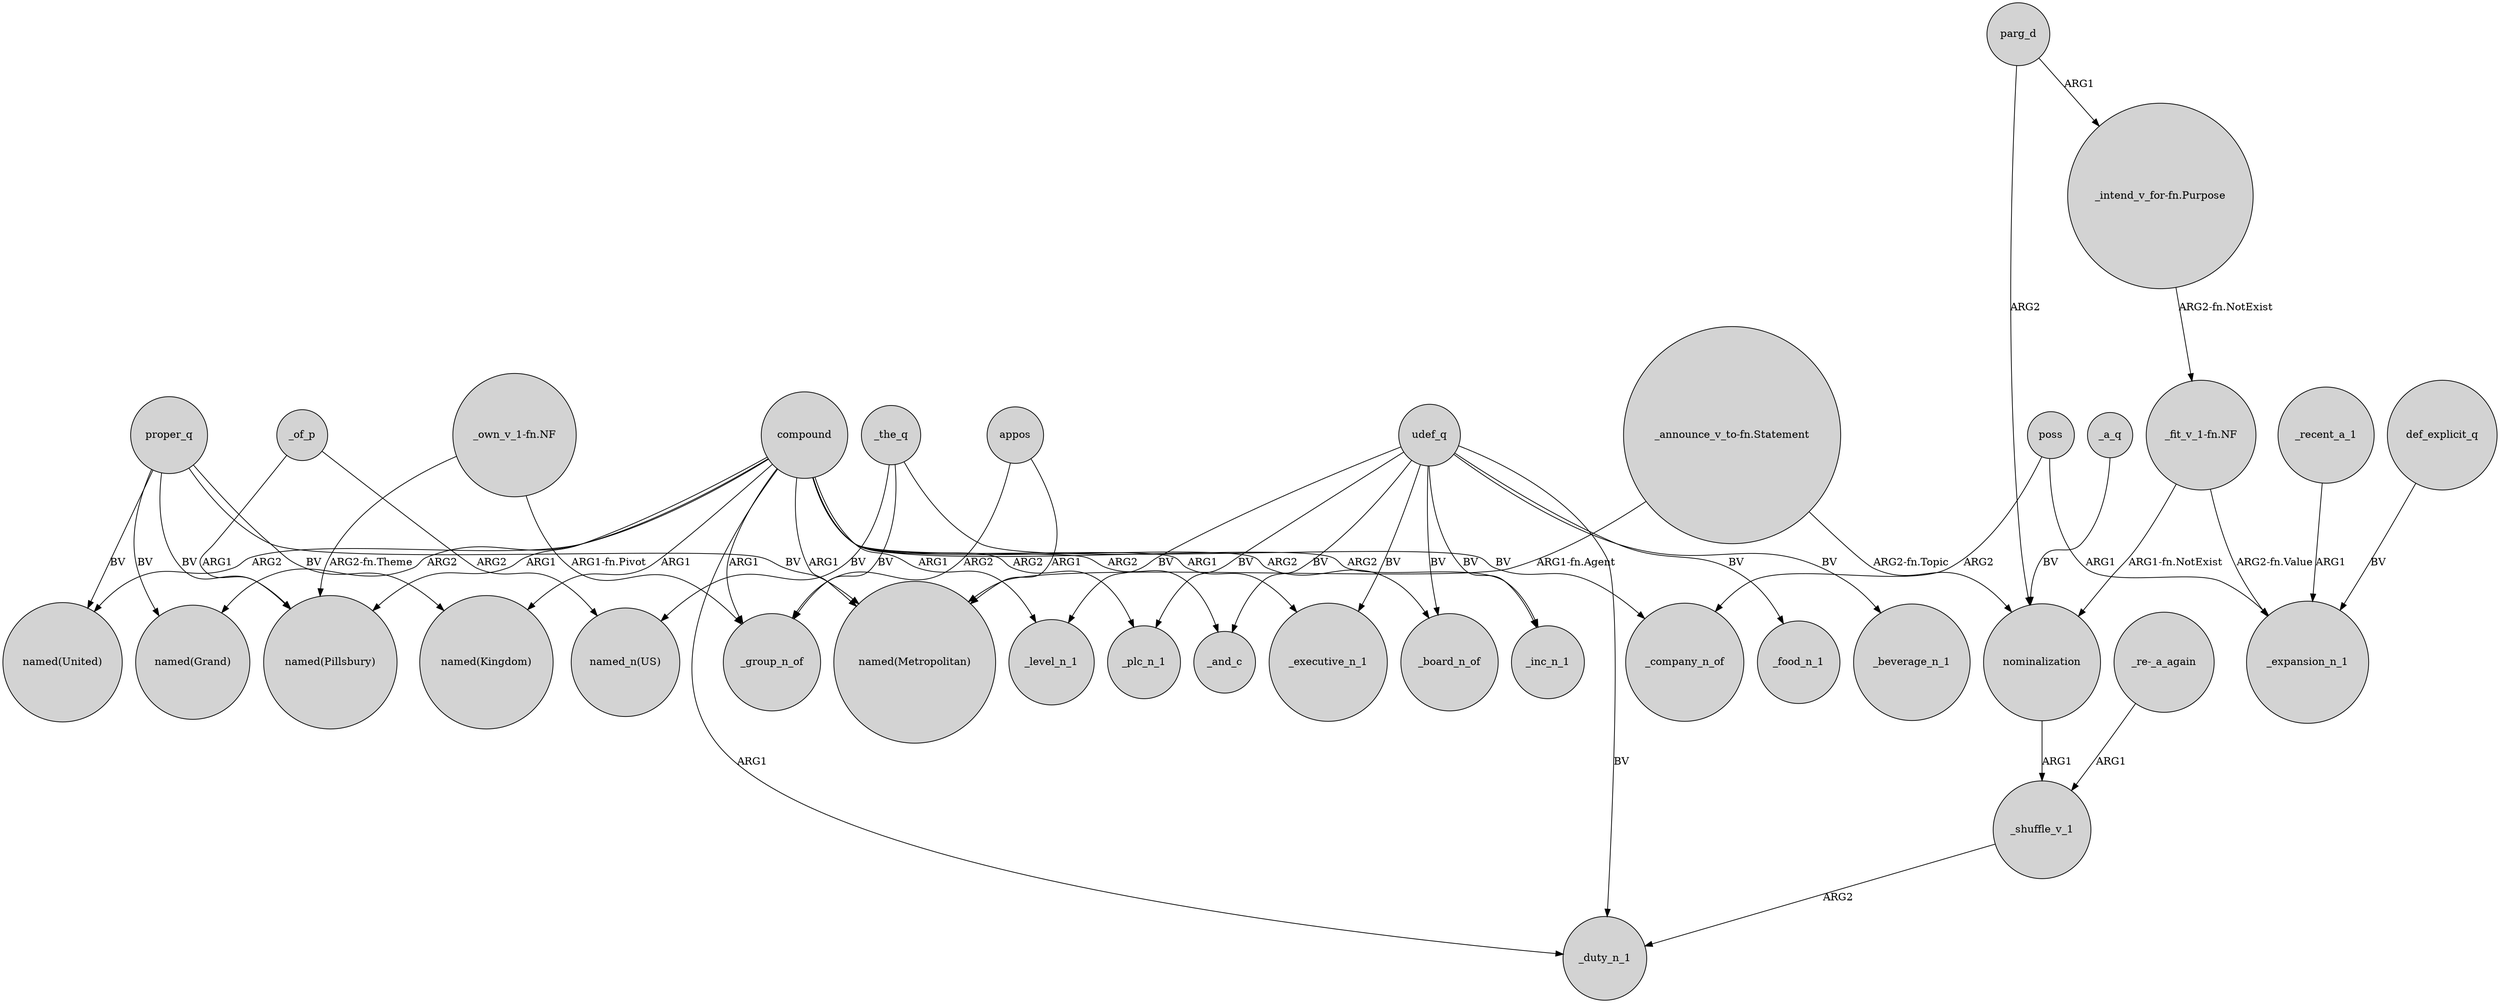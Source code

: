 digraph {
	node [shape=circle style=filled]
	compound -> "named(Pillsbury)" [label=ARG1]
	_of_p -> "named(Pillsbury)" [label=ARG1]
	proper_q -> "named(Metropolitan)" [label=BV]
	def_explicit_q -> _expansion_n_1 [label=BV]
	_shuffle_v_1 -> _duty_n_1 [label=ARG2]
	udef_q -> _inc_n_1 [label=BV]
	proper_q -> "named(Grand)" [label=BV]
	_of_p -> "named_n(US)" [label=ARG2]
	udef_q -> _executive_n_1 [label=BV]
	poss -> _expansion_n_1 [label=ARG1]
	appos -> "named(Metropolitan)" [label=ARG1]
	compound -> _duty_n_1 [label=ARG1]
	compound -> _executive_n_1 [label=ARG1]
	udef_q -> _board_n_of [label=BV]
	compound -> "named(Grand)" [label=ARG2]
	_a_q -> nominalization [label=BV]
	_the_q -> _group_n_of [label=BV]
	udef_q -> _food_n_1 [label=BV]
	_the_q -> _company_n_of [label=BV]
	_the_q -> "named_n(US)" [label=BV]
	compound -> "named(Metropolitan)" [label=ARG1]
	_recent_a_1 -> _expansion_n_1 [label=ARG1]
	udef_q -> _level_n_1 [label=BV]
	parg_d -> "_intend_v_for-fn.Purpose" [label=ARG1]
	compound -> _and_c [label=ARG2]
	"_announce_v_to-fn.Statement" -> "named(Metropolitan)" [label="ARG1-fn.Agent"]
	compound -> _group_n_of [label=ARG1]
	nominalization -> _shuffle_v_1 [label=ARG1]
	parg_d -> nominalization [label=ARG2]
	appos -> _group_n_of [label=ARG2]
	"_announce_v_to-fn.Statement" -> nominalization [label="ARG2-fn.Topic"]
	compound -> "named(Kingdom)" [label=ARG1]
	proper_q -> "named(United)" [label=BV]
	"_re-_a_again" -> _shuffle_v_1 [label=ARG1]
	"_own_v_1-fn.NF" -> "named(Pillsbury)" [label="ARG2-fn.Theme"]
	compound -> _board_n_of [label=ARG2]
	udef_q -> _duty_n_1 [label=BV]
	proper_q -> "named(Pillsbury)" [label=BV]
	udef_q -> _plc_n_1 [label=BV]
	poss -> _company_n_of [label=ARG2]
	"_intend_v_for-fn.Purpose" -> "_fit_v_1-fn.NF" [label="ARG2-fn.NotExist"]
	proper_q -> "named(Kingdom)" [label=BV]
	compound -> "named(United)" [label=ARG2]
	"_own_v_1-fn.NF" -> _group_n_of [label="ARG1-fn.Pivot"]
	compound -> _level_n_1 [label=ARG1]
	udef_q -> _and_c [label=BV]
	compound -> _plc_n_1 [label=ARG2]
	compound -> _inc_n_1 [label=ARG2]
	udef_q -> _beverage_n_1 [label=BV]
	"_fit_v_1-fn.NF" -> _expansion_n_1 [label="ARG2-fn.Value"]
	"_fit_v_1-fn.NF" -> nominalization [label="ARG1-fn.NotExist"]
}
